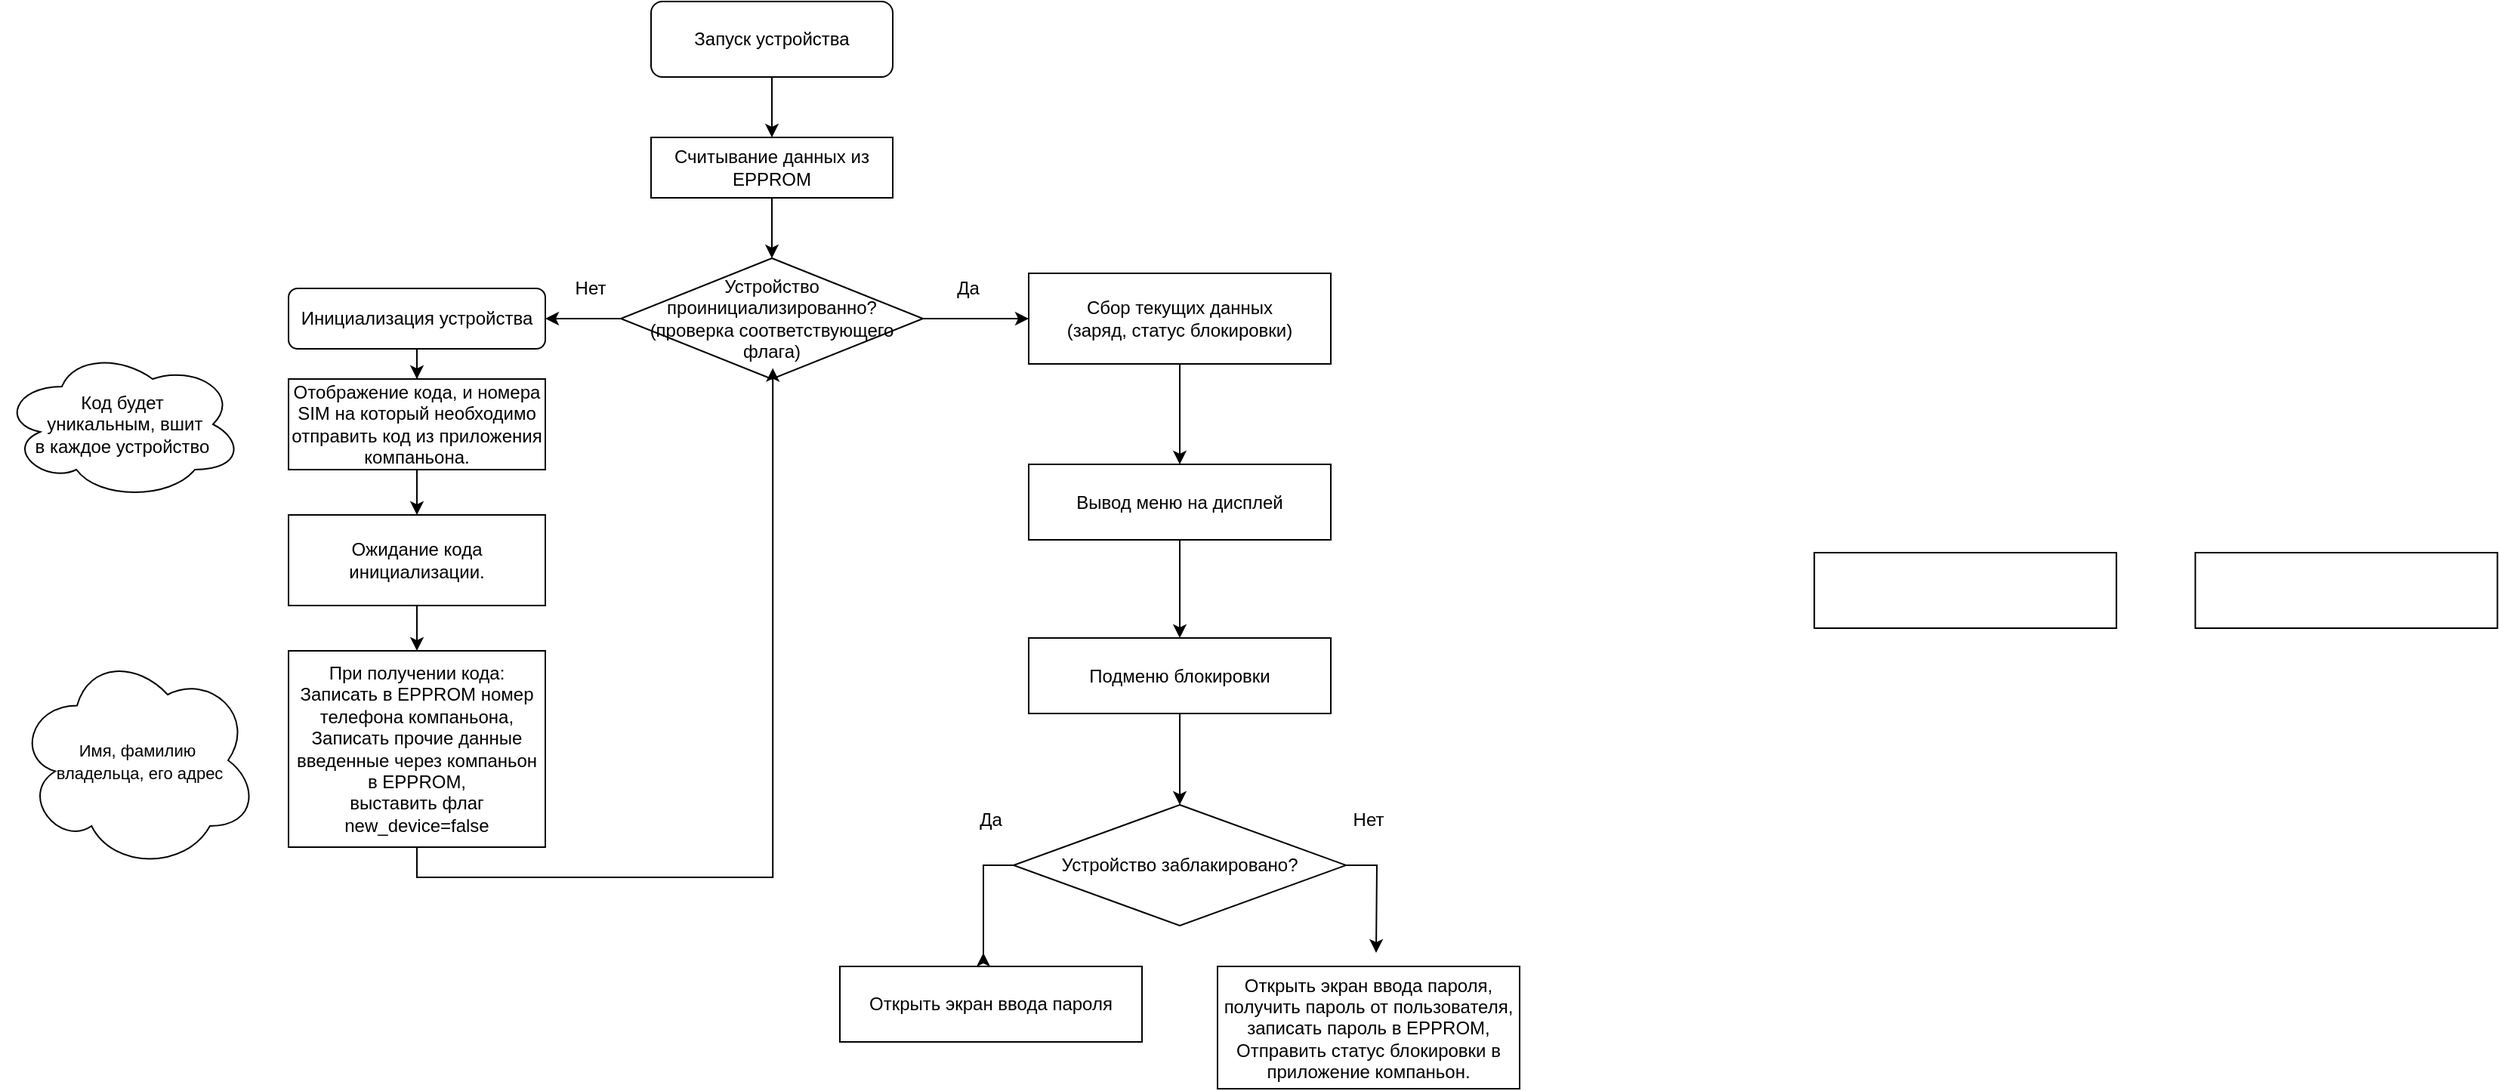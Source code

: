<mxfile version="10.6.3" type="device"><diagram id="k4UgIYLd3caYWbvMzY5o" name="Page-1"><mxGraphModel dx="1386" dy="1986" grid="1" gridSize="10" guides="1" tooltips="1" connect="1" arrows="1" fold="1" page="1" pageScale="1" pageWidth="827" pageHeight="1169" math="0" shadow="0"><root><mxCell id="0"/><mxCell id="1" parent="0"/><mxCell id="QlN2qN5NZIwvMiHnnfLs-16" value="" style="edgeStyle=orthogonalEdgeStyle;rounded=0;orthogonalLoop=1;jettySize=auto;html=1;" edge="1" parent="1" source="QlN2qN5NZIwvMiHnnfLs-1" target="QlN2qN5NZIwvMiHnnfLs-14"><mxGeometry relative="1" as="geometry"/></mxCell><mxCell id="QlN2qN5NZIwvMiHnnfLs-1" value="Запуск устройства" style="rounded=1;whiteSpace=wrap;html=1;" vertex="1" parent="1"><mxGeometry x="320" y="-60" width="160" height="50" as="geometry"/></mxCell><mxCell id="QlN2qN5NZIwvMiHnnfLs-7" style="edgeStyle=orthogonalEdgeStyle;rounded=0;orthogonalLoop=1;jettySize=auto;html=1;exitX=0;exitY=0.5;exitDx=0;exitDy=0;" edge="1" parent="1" source="QlN2qN5NZIwvMiHnnfLs-2" target="QlN2qN5NZIwvMiHnnfLs-5"><mxGeometry relative="1" as="geometry"/></mxCell><mxCell id="QlN2qN5NZIwvMiHnnfLs-33" style="edgeStyle=orthogonalEdgeStyle;rounded=0;orthogonalLoop=1;jettySize=auto;html=1;exitX=1;exitY=0.5;exitDx=0;exitDy=0;entryX=0;entryY=0.5;entryDx=0;entryDy=0;" edge="1" parent="1" source="QlN2qN5NZIwvMiHnnfLs-2" target="QlN2qN5NZIwvMiHnnfLs-32"><mxGeometry relative="1" as="geometry"/></mxCell><mxCell id="QlN2qN5NZIwvMiHnnfLs-2" value="Устройство проинициализированно?&lt;br&gt;(проверка соответствующего флага)&lt;br&gt;" style="rhombus;whiteSpace=wrap;html=1;" vertex="1" parent="1"><mxGeometry x="300" y="110" width="200" height="80" as="geometry"/></mxCell><mxCell id="QlN2qN5NZIwvMiHnnfLs-18" value="" style="edgeStyle=orthogonalEdgeStyle;rounded=0;orthogonalLoop=1;jettySize=auto;html=1;" edge="1" parent="1" source="QlN2qN5NZIwvMiHnnfLs-5" target="QlN2qN5NZIwvMiHnnfLs-10"><mxGeometry relative="1" as="geometry"/></mxCell><mxCell id="QlN2qN5NZIwvMiHnnfLs-5" value="Инициализация устройства" style="rounded=1;whiteSpace=wrap;html=1;" vertex="1" parent="1"><mxGeometry x="80" y="130" width="170" height="40" as="geometry"/></mxCell><mxCell id="QlN2qN5NZIwvMiHnnfLs-8" value="Нет" style="text;html=1;strokeColor=none;fillColor=none;align=center;verticalAlign=middle;whiteSpace=wrap;rounded=0;" vertex="1" parent="1"><mxGeometry x="260" y="120" width="40" height="20" as="geometry"/></mxCell><mxCell id="QlN2qN5NZIwvMiHnnfLs-9" value="Да" style="text;html=1;strokeColor=none;fillColor=none;align=center;verticalAlign=middle;whiteSpace=wrap;rounded=0;" vertex="1" parent="1"><mxGeometry x="510" y="130" width="40" as="geometry"/></mxCell><mxCell id="QlN2qN5NZIwvMiHnnfLs-19" value="" style="edgeStyle=orthogonalEdgeStyle;rounded=0;orthogonalLoop=1;jettySize=auto;html=1;" edge="1" parent="1" source="QlN2qN5NZIwvMiHnnfLs-10" target="QlN2qN5NZIwvMiHnnfLs-11"><mxGeometry relative="1" as="geometry"/></mxCell><mxCell id="QlN2qN5NZIwvMiHnnfLs-10" value="Отображение кода, и номера SIM на который необходимо отправить код из приложения компаньона." style="rounded=0;whiteSpace=wrap;html=1;" vertex="1" parent="1"><mxGeometry x="80" y="190" width="170" height="60" as="geometry"/></mxCell><mxCell id="QlN2qN5NZIwvMiHnnfLs-20" value="" style="edgeStyle=orthogonalEdgeStyle;rounded=0;orthogonalLoop=1;jettySize=auto;html=1;" edge="1" parent="1" source="QlN2qN5NZIwvMiHnnfLs-11" target="QlN2qN5NZIwvMiHnnfLs-12"><mxGeometry relative="1" as="geometry"/></mxCell><mxCell id="QlN2qN5NZIwvMiHnnfLs-11" value="Ожидание кода инициализации." style="rounded=0;whiteSpace=wrap;html=1;" vertex="1" parent="1"><mxGeometry x="80" y="280" width="170" height="60" as="geometry"/></mxCell><mxCell id="QlN2qN5NZIwvMiHnnfLs-30" style="edgeStyle=orthogonalEdgeStyle;rounded=0;orthogonalLoop=1;jettySize=auto;html=1;exitX=0.5;exitY=1;exitDx=0;exitDy=0;entryX=0.503;entryY=0.91;entryDx=0;entryDy=0;entryPerimeter=0;" edge="1" parent="1" source="QlN2qN5NZIwvMiHnnfLs-12" target="QlN2qN5NZIwvMiHnnfLs-2"><mxGeometry relative="1" as="geometry"/></mxCell><mxCell id="QlN2qN5NZIwvMiHnnfLs-12" value="При получении кода:&lt;br&gt;Записать в EPPROM номер телефона компаньона,&lt;br&gt;Записать прочие данные введенные через компаньон в EPPROM,&lt;br&gt;выставить флаг new_device=false" style="rounded=0;whiteSpace=wrap;html=1;" vertex="1" parent="1"><mxGeometry x="80" y="370" width="170" height="130" as="geometry"/></mxCell><mxCell id="QlN2qN5NZIwvMiHnnfLs-17" value="" style="edgeStyle=orthogonalEdgeStyle;rounded=0;orthogonalLoop=1;jettySize=auto;html=1;" edge="1" parent="1" source="QlN2qN5NZIwvMiHnnfLs-14" target="QlN2qN5NZIwvMiHnnfLs-2"><mxGeometry relative="1" as="geometry"/></mxCell><mxCell id="QlN2qN5NZIwvMiHnnfLs-14" value="Считывание данных из EPPROM" style="rounded=0;whiteSpace=wrap;html=1;" vertex="1" parent="1"><mxGeometry x="320" y="30" width="160" height="40" as="geometry"/></mxCell><mxCell id="QlN2qN5NZIwvMiHnnfLs-25" value="&lt;font style=&quot;font-size: 11px&quot;&gt;Имя, фамилию&lt;br&gt;&amp;nbsp;владельца, его адрес&lt;/font&gt;" style="ellipse;shape=cloud;whiteSpace=wrap;html=1;" vertex="1" parent="1"><mxGeometry x="-100" y="370" width="160" height="145" as="geometry"/></mxCell><mxCell id="QlN2qN5NZIwvMiHnnfLs-26" value="Код будет&lt;br&gt;&amp;nbsp;уникальным, вшит &lt;br&gt;в каждое устройство" style="ellipse;shape=cloud;whiteSpace=wrap;html=1;" vertex="1" parent="1"><mxGeometry x="-110" y="170" width="160" height="100" as="geometry"/></mxCell><mxCell id="QlN2qN5NZIwvMiHnnfLs-47" value="" style="edgeStyle=orthogonalEdgeStyle;rounded=0;orthogonalLoop=1;jettySize=auto;html=1;" edge="1" parent="1" source="QlN2qN5NZIwvMiHnnfLs-32" target="QlN2qN5NZIwvMiHnnfLs-34"><mxGeometry relative="1" as="geometry"/></mxCell><mxCell id="QlN2qN5NZIwvMiHnnfLs-32" value="Сбор текущих данных&lt;br&gt;(заряд, статус блокировки)&lt;br&gt;" style="rounded=0;whiteSpace=wrap;html=1;" vertex="1" parent="1"><mxGeometry x="570" y="120" width="200" height="60" as="geometry"/></mxCell><mxCell id="QlN2qN5NZIwvMiHnnfLs-48" value="" style="edgeStyle=orthogonalEdgeStyle;rounded=0;orthogonalLoop=1;jettySize=auto;html=1;" edge="1" parent="1" source="QlN2qN5NZIwvMiHnnfLs-34" target="QlN2qN5NZIwvMiHnnfLs-42"><mxGeometry relative="1" as="geometry"/></mxCell><mxCell id="QlN2qN5NZIwvMiHnnfLs-34" value="Вывод меню на дисплей" style="rounded=0;whiteSpace=wrap;html=1;" vertex="1" parent="1"><mxGeometry x="570" y="246.5" width="200" height="50" as="geometry"/></mxCell><mxCell id="QlN2qN5NZIwvMiHnnfLs-36" value="Открыть экран ввода пароля" style="rounded=0;whiteSpace=wrap;html=1;" vertex="1" parent="1"><mxGeometry x="445" y="579" width="200" height="50" as="geometry"/></mxCell><mxCell id="QlN2qN5NZIwvMiHnnfLs-37" value="" style="rounded=0;whiteSpace=wrap;html=1;" vertex="1" parent="1"><mxGeometry x="1090.072" y="305" width="200" height="50" as="geometry"/></mxCell><mxCell id="QlN2qN5NZIwvMiHnnfLs-38" value="" style="rounded=0;whiteSpace=wrap;html=1;" vertex="1" parent="1"><mxGeometry x="1342.286" y="305" width="200" height="50" as="geometry"/></mxCell><mxCell id="QlN2qN5NZIwvMiHnnfLs-51" style="edgeStyle=orthogonalEdgeStyle;rounded=0;orthogonalLoop=1;jettySize=auto;html=1;" edge="1" parent="1" source="QlN2qN5NZIwvMiHnnfLs-39"><mxGeometry relative="1" as="geometry"><mxPoint x="540.0" y="570" as="targetPoint"/></mxGeometry></mxCell><mxCell id="QlN2qN5NZIwvMiHnnfLs-52" style="edgeStyle=orthogonalEdgeStyle;rounded=0;orthogonalLoop=1;jettySize=auto;html=1;" edge="1" parent="1" source="QlN2qN5NZIwvMiHnnfLs-39"><mxGeometry relative="1" as="geometry"><mxPoint x="800" y="570" as="targetPoint"/></mxGeometry></mxCell><mxCell id="QlN2qN5NZIwvMiHnnfLs-39" value="Устройство заблакировано?" style="rhombus;whiteSpace=wrap;html=1;" vertex="1" parent="1"><mxGeometry x="560" y="472" width="220" height="80" as="geometry"/></mxCell><mxCell id="QlN2qN5NZIwvMiHnnfLs-40" value="Да" style="text;html=1;strokeColor=none;fillColor=none;align=center;verticalAlign=middle;whiteSpace=wrap;rounded=0;" vertex="1" parent="1"><mxGeometry x="525" y="471.5" width="40" height="20" as="geometry"/></mxCell><mxCell id="QlN2qN5NZIwvMiHnnfLs-41" value="Нет" style="text;html=1;strokeColor=none;fillColor=none;align=center;verticalAlign=middle;whiteSpace=wrap;rounded=0;" vertex="1" parent="1"><mxGeometry x="775" y="471.5" width="40" height="20" as="geometry"/></mxCell><mxCell id="QlN2qN5NZIwvMiHnnfLs-50" value="" style="edgeStyle=orthogonalEdgeStyle;rounded=0;orthogonalLoop=1;jettySize=auto;html=1;" edge="1" parent="1" source="QlN2qN5NZIwvMiHnnfLs-42" target="QlN2qN5NZIwvMiHnnfLs-39"><mxGeometry relative="1" as="geometry"/></mxCell><mxCell id="QlN2qN5NZIwvMiHnnfLs-42" value="Подменю блокировки" style="rounded=0;whiteSpace=wrap;html=1;" vertex="1" parent="1"><mxGeometry x="570" y="361.5" width="200" height="50" as="geometry"/></mxCell><mxCell id="QlN2qN5NZIwvMiHnnfLs-44" value="Открыть экран ввода пароля, получить пароль от пользователя, записать пароль в EPPROM,&lt;br&gt;Отправить статус блокировки в приложение компаньон.&lt;br&gt;" style="rounded=0;whiteSpace=wrap;html=1;" vertex="1" parent="1"><mxGeometry x="695" y="579" width="200" height="81" as="geometry"/></mxCell></root></mxGraphModel></diagram></mxfile>